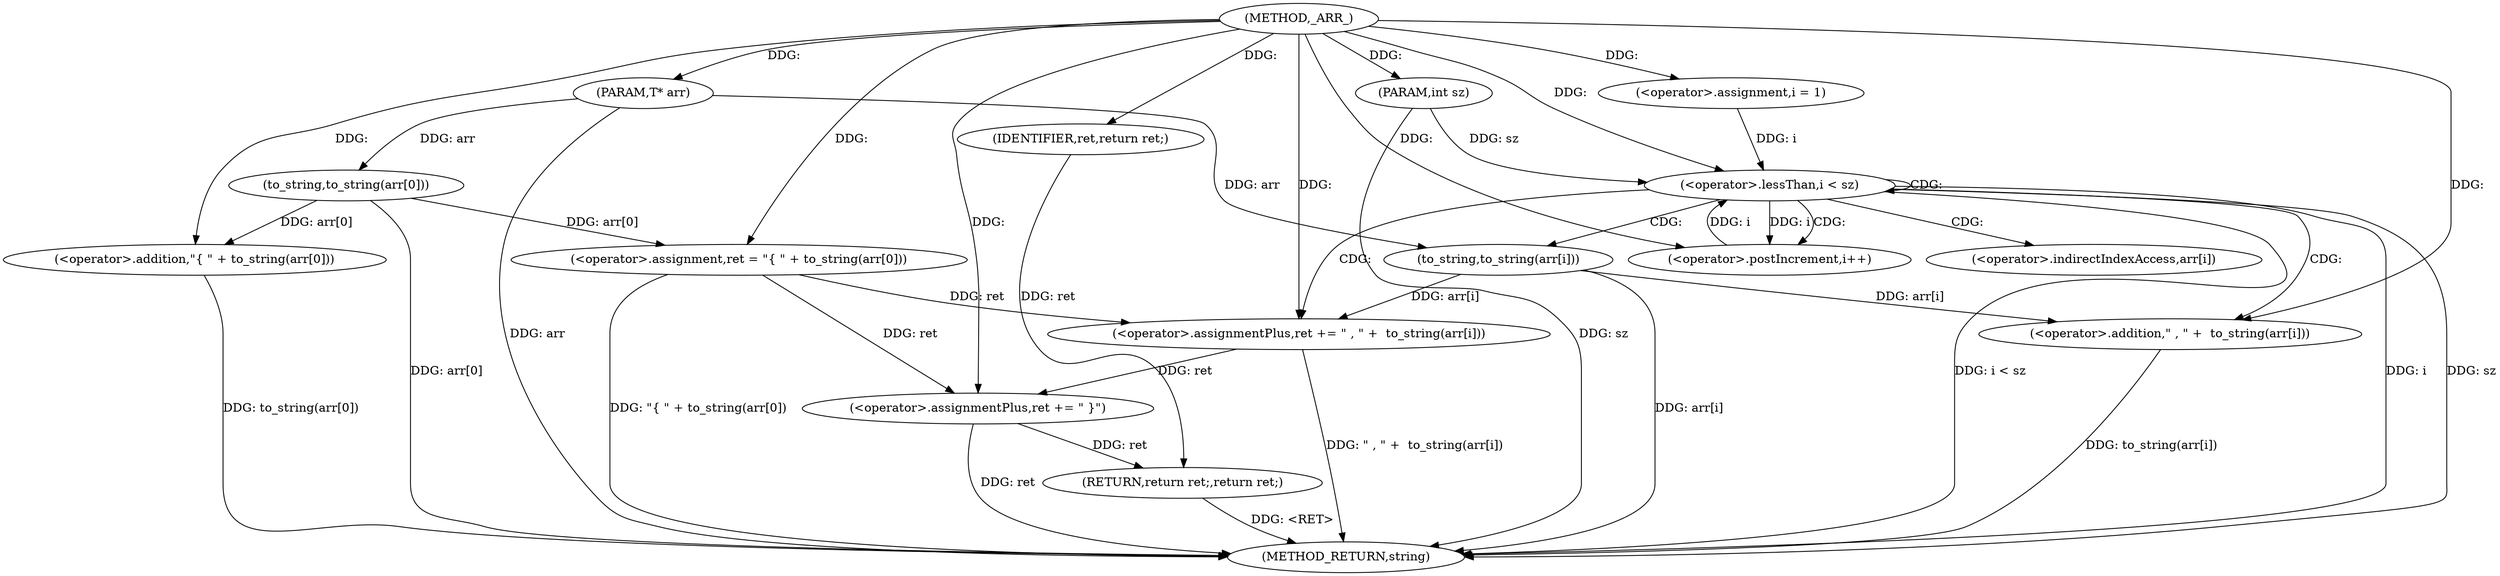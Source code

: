 digraph "_ARR_" {  
"1000197" [label = "(METHOD,_ARR_)" ]
"1000233" [label = "(METHOD_RETURN,string)" ]
"1000198" [label = "(PARAM,T* arr)" ]
"1000199" [label = "(PARAM,int sz)" ]
"1000202" [label = "(<operator>.assignment,ret = \"{ \" + to_string(arr[0]))" ]
"1000228" [label = "(<operator>.assignmentPlus,ret += \" }\")" ]
"1000231" [label = "(RETURN,return ret;,return ret;)" ]
"1000212" [label = "(<operator>.assignment,i = 1)" ]
"1000215" [label = "(<operator>.lessThan,i < sz)" ]
"1000218" [label = "(<operator>.postIncrement,i++)" ]
"1000220" [label = "(<operator>.assignmentPlus,ret += \" , \" +  to_string(arr[i]))" ]
"1000232" [label = "(IDENTIFIER,ret,return ret;)" ]
"1000204" [label = "(<operator>.addition,\"{ \" + to_string(arr[0]))" ]
"1000206" [label = "(to_string,to_string(arr[0]))" ]
"1000222" [label = "(<operator>.addition,\" , \" +  to_string(arr[i]))" ]
"1000224" [label = "(to_string,to_string(arr[i]))" ]
"1000225" [label = "(<operator>.indirectIndexAccess,arr[i])" ]
  "1000198" -> "1000233"  [ label = "DDG: arr"] 
  "1000199" -> "1000233"  [ label = "DDG: sz"] 
  "1000206" -> "1000233"  [ label = "DDG: arr[0]"] 
  "1000204" -> "1000233"  [ label = "DDG: to_string(arr[0])"] 
  "1000202" -> "1000233"  [ label = "DDG: \"{ \" + to_string(arr[0])"] 
  "1000215" -> "1000233"  [ label = "DDG: i"] 
  "1000215" -> "1000233"  [ label = "DDG: sz"] 
  "1000215" -> "1000233"  [ label = "DDG: i < sz"] 
  "1000228" -> "1000233"  [ label = "DDG: ret"] 
  "1000224" -> "1000233"  [ label = "DDG: arr[i]"] 
  "1000222" -> "1000233"  [ label = "DDG: to_string(arr[i])"] 
  "1000220" -> "1000233"  [ label = "DDG: \" , \" +  to_string(arr[i])"] 
  "1000231" -> "1000233"  [ label = "DDG: <RET>"] 
  "1000197" -> "1000198"  [ label = "DDG: "] 
  "1000197" -> "1000199"  [ label = "DDG: "] 
  "1000206" -> "1000202"  [ label = "DDG: arr[0]"] 
  "1000197" -> "1000202"  [ label = "DDG: "] 
  "1000197" -> "1000228"  [ label = "DDG: "] 
  "1000232" -> "1000231"  [ label = "DDG: ret"] 
  "1000228" -> "1000231"  [ label = "DDG: ret"] 
  "1000197" -> "1000212"  [ label = "DDG: "] 
  "1000197" -> "1000220"  [ label = "DDG: "] 
  "1000224" -> "1000220"  [ label = "DDG: arr[i]"] 
  "1000202" -> "1000228"  [ label = "DDG: ret"] 
  "1000220" -> "1000228"  [ label = "DDG: ret"] 
  "1000197" -> "1000232"  [ label = "DDG: "] 
  "1000197" -> "1000204"  [ label = "DDG: "] 
  "1000206" -> "1000204"  [ label = "DDG: arr[0]"] 
  "1000212" -> "1000215"  [ label = "DDG: i"] 
  "1000218" -> "1000215"  [ label = "DDG: i"] 
  "1000197" -> "1000215"  [ label = "DDG: "] 
  "1000199" -> "1000215"  [ label = "DDG: sz"] 
  "1000215" -> "1000218"  [ label = "DDG: i"] 
  "1000197" -> "1000218"  [ label = "DDG: "] 
  "1000202" -> "1000220"  [ label = "DDG: ret"] 
  "1000198" -> "1000206"  [ label = "DDG: arr"] 
  "1000197" -> "1000222"  [ label = "DDG: "] 
  "1000224" -> "1000222"  [ label = "DDG: arr[i]"] 
  "1000198" -> "1000224"  [ label = "DDG: arr"] 
  "1000215" -> "1000218"  [ label = "CDG: "] 
  "1000215" -> "1000215"  [ label = "CDG: "] 
  "1000215" -> "1000225"  [ label = "CDG: "] 
  "1000215" -> "1000224"  [ label = "CDG: "] 
  "1000215" -> "1000222"  [ label = "CDG: "] 
  "1000215" -> "1000220"  [ label = "CDG: "] 
}
